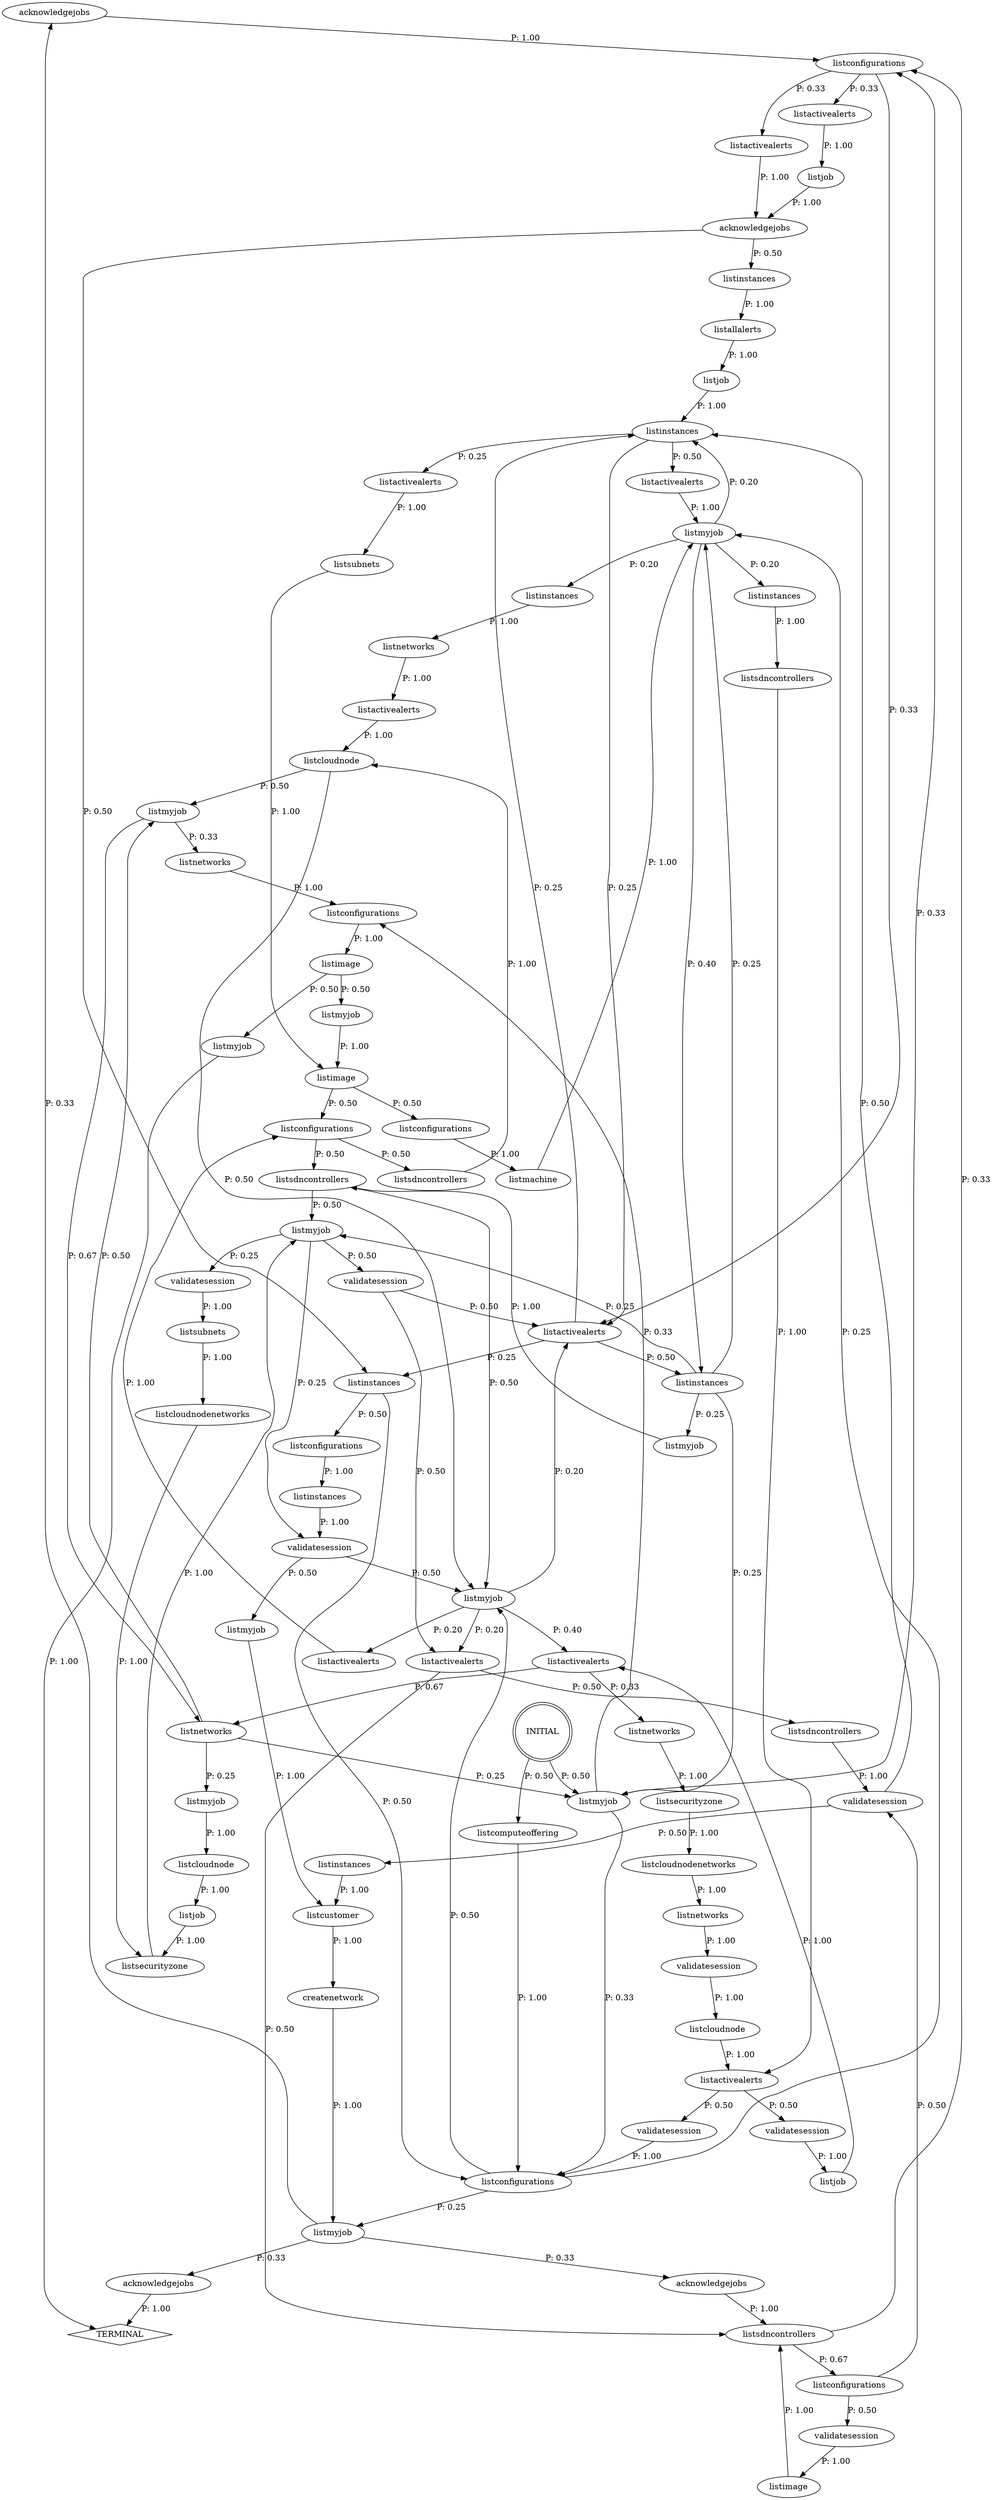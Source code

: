 digraph G {
  0 [label="acknowledgejobs"];
  1 [label="acknowledgejobs"];
  2 [label="acknowledgejobs"];
  3 [label="acknowledgejobs"];
  4 [label="createnetwork"];
  5 [label="listactivealerts"];
  6 [label="listactivealerts"];
  7 [label="listactivealerts"];
  8 [label="listactivealerts"];
  9 [label="listactivealerts"];
  10 [label="listactivealerts"];
  11 [label="listactivealerts"];
  12 [label="listactivealerts"];
  13 [label="listactivealerts"];
  14 [label="listactivealerts"];
  15 [label="listallalerts"];
  16 [label="listcloudnode"];
  17 [label="listcloudnode"];
  18 [label="listcloudnode"];
  19 [label="listcloudnodenetworks"];
  20 [label="listcloudnodenetworks"];
  21 [label="listcomputeoffering"];
  22 [label="listconfigurations"];
  23 [label="listconfigurations"];
  24 [label="listconfigurations"];
  25 [label="listconfigurations"];
  26 [label="listconfigurations"];
  27 [label="listconfigurations"];
  28 [label="listconfigurations"];
  29 [label="listcustomer"];
  30 [label="listimage"];
  31 [label="listimage"];
  32 [label="listimage"];
  33 [label="listinstances"];
  34 [label="listinstances"];
  35 [label="listinstances"];
  36 [label="listinstances"];
  37 [label="listinstances"];
  38 [label="listinstances"];
  39 [label="listinstances"];
  40 [label="listinstances"];
  41 [label="listjob"];
  42 [label="listjob"];
  43 [label="listjob"];
  44 [label="listjob"];
  45 [label="listmachine"];
  46 [label="listmyjob"];
  47 [label="listmyjob"];
  48 [label="listmyjob"];
  49 [label="listmyjob"];
  50 [label="listmyjob"];
  51 [label="listmyjob"];
  52 [label="listmyjob"];
  53 [label="listmyjob"];
  54 [label="listmyjob"];
  55 [label="listmyjob"];
  56 [label="listmyjob"];
  57 [label="listnetworks"];
  58 [label="listnetworks"];
  59 [label="listnetworks"];
  60 [label="listnetworks"];
  61 [label="listnetworks"];
  62 [label="listsdncontrollers"];
  63 [label="listsdncontrollers"];
  64 [label="listsdncontrollers"];
  65 [label="listsdncontrollers"];
  66 [label="listsdncontrollers"];
  67 [label="listsecurityzone"];
  68 [label="listsecurityzone"];
  69 [label="listsubnets"];
  70 [label="listsubnets"];
  71 [label="validatesession"];
  72 [label="validatesession"];
  73 [label="validatesession"];
  74 [label="validatesession"];
  75 [label="validatesession"];
  76 [label="validatesession"];
  77 [label="validatesession"];
  78 [label="validatesession"];
  79 [label="TERMINAL",shape=diamond];
  80 [label="INITIAL",shape=doublecircle];
0->27 [label="P: 1.00"];
1->65 [label="P: 1.00"];
2->79 [label="P: 1.00"];
3->33 [label="P: 0.50"];
3->38 [label="P: 0.50"];
4->52 [label="P: 1.00"];
5->3 [label="P: 1.00"];
6->18 [label="P: 1.00"];
7->25 [label="P: 1.00"];
8->41 [label="P: 1.00"];
9->56 [label="P: 1.00"];
10->70 [label="P: 1.00"];
11->59 [label="P: 0.33"];
11->61 [label="P: 0.67"];
12->64 [label="P: 0.50"];
12->65 [label="P: 0.50"];
13->74 [label="P: 0.50"];
13->72 [label="P: 0.50"];
14->39 [label="P: 0.25"];
14->38 [label="P: 0.25"];
14->40 [label="P: 0.50"];
15->43 [label="P: 1.00"];
16->13 [label="P: 1.00"];
17->44 [label="P: 1.00"];
18->55 [label="P: 0.50"];
18->51 [label="P: 0.50"];
19->60 [label="P: 1.00"];
20->68 [label="P: 1.00"];
21->28 [label="P: 1.00"];
22->32 [label="P: 1.00"];
23->37 [label="P: 1.00"];
24->45 [label="P: 1.00"];
25->66 [label="P: 0.50"];
25->63 [label="P: 0.50"];
26->77 [label="P: 0.50"];
26->73 [label="P: 0.50"];
27->8 [label="P: 0.33"];
27->5 [label="P: 0.33"];
27->14 [label="P: 0.33"];
28->56 [label="P: 0.25"];
28->52 [label="P: 0.25"];
28->55 [label="P: 0.50"];
29->4 [label="P: 1.00"];
30->65 [label="P: 1.00"];
31->25 [label="P: 0.50"];
31->24 [label="P: 0.50"];
32->50 [label="P: 0.50"];
32->48 [label="P: 0.50"];
33->15 [label="P: 1.00"];
34->29 [label="P: 1.00"];
35->57 [label="P: 1.00"];
36->62 [label="P: 1.00"];
37->78 [label="P: 1.00"];
38->28 [label="P: 0.50"];
38->23 [label="P: 0.50"];
39->14 [label="P: 0.25"];
39->10 [label="P: 0.25"];
39->9 [label="P: 0.50"];
40->56 [label="P: 0.25"];
40->54 [label="P: 0.25"];
40->53 [label="P: 0.25"];
40->49 [label="P: 0.25"];
41->3 [label="P: 1.00"];
42->11 [label="P: 1.00"];
43->39 [label="P: 1.00"];
44->68 [label="P: 1.00"];
45->56 [label="P: 1.00"];
46->17 [label="P: 1.00"];
47->29 [label="P: 1.00"];
48->31 [label="P: 1.00"];
49->66 [label="P: 1.00"];
50->79 [label="P: 1.00"];
51->58 [label="P: 0.33"];
51->61 [label="P: 0.67"];
52->1 [label="P: 0.33"];
52->2 [label="P: 0.33"];
52->0 [label="P: 0.33"];
53->28 [label="P: 0.33"];
53->22 [label="P: 0.33"];
53->27 [label="P: 0.33"];
54->78 [label="P: 0.25"];
54->75 [label="P: 0.25"];
54->76 [label="P: 0.50"];
55->7 [label="P: 0.20"];
55->12 [label="P: 0.20"];
55->14 [label="P: 0.20"];
55->11 [label="P: 0.40"];
56->39 [label="P: 0.20"];
56->36 [label="P: 0.20"];
56->35 [label="P: 0.20"];
56->40 [label="P: 0.40"];
57->6 [label="P: 1.00"];
58->22 [label="P: 1.00"];
59->67 [label="P: 1.00"];
60->71 [label="P: 1.00"];
61->46 [label="P: 0.25"];
61->53 [label="P: 0.25"];
61->51 [label="P: 0.50"];
62->13 [label="P: 1.00"];
63->18 [label="P: 1.00"];
64->77 [label="P: 1.00"];
65->27 [label="P: 0.33"];
65->26 [label="P: 0.67"];
66->54 [label="P: 0.50"];
66->55 [label="P: 0.50"];
67->19 [label="P: 1.00"];
68->54 [label="P: 1.00"];
69->20 [label="P: 1.00"];
70->31 [label="P: 1.00"];
71->16 [label="P: 1.00"];
72->28 [label="P: 1.00"];
73->30 [label="P: 1.00"];
74->42 [label="P: 1.00"];
75->69 [label="P: 1.00"];
76->12 [label="P: 0.50"];
76->14 [label="P: 0.50"];
77->39 [label="P: 0.50"];
77->34 [label="P: 0.50"];
78->55 [label="P: 0.50"];
78->47 [label="P: 0.50"];
80->21 [label="P: 0.50"];
80->53 [label="P: 0.50"];
}
